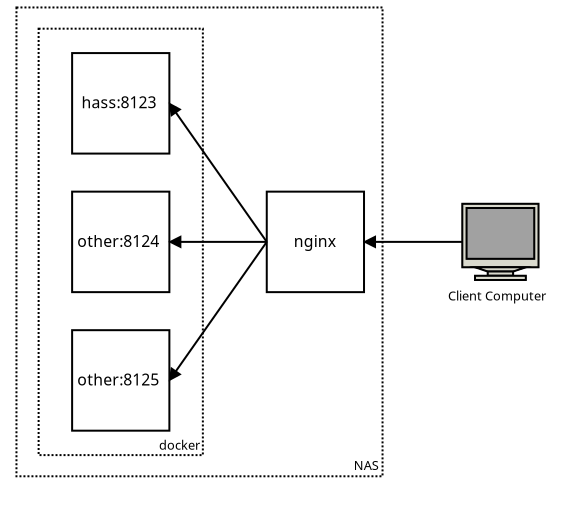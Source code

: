 <?xml version="1.0" encoding="UTF-8"?>
<dia:diagram xmlns:dia="http://www.lysator.liu.se/~alla/dia/">
  <dia:layer name="Background" visible="true" connectable="true" active="true">
    <dia:object type="Standard - Box" version="0" id="O0">
      <dia:attribute name="obj_pos">
        <dia:point val="-12.984,-14.632"/>
      </dia:attribute>
      <dia:attribute name="obj_bb">
        <dia:rectangle val="-12.984,-14.632;15.335,10.541"/>
      </dia:attribute>
      <dia:attribute name="elem_corner">
        <dia:point val="-12.984,-14.632"/>
      </dia:attribute>
      <dia:attribute name="elem_width">
        <dia:real val="28.32"/>
      </dia:attribute>
      <dia:attribute name="elem_height">
        <dia:real val="25.173"/>
      </dia:attribute>
      <dia:attribute name="border_width">
        <dia:real val="1.175e-38"/>
      </dia:attribute>
      <dia:attribute name="border_color">
        <dia:color val="#00000000"/>
      </dia:attribute>
      <dia:attribute name="show_background">
        <dia:boolean val="true"/>
      </dia:attribute>
    </dia:object>
    <dia:group>
      <dia:attribute name="meta">
        <dia:composite type="dict"/>
      </dia:attribute>
      <dia:attribute name="matrix"/>
      <dia:object type="Standard - Box" version="0" id="O1">
        <dia:attribute name="obj_pos">
          <dia:point val="-12.211,-14.309"/>
        </dia:attribute>
        <dia:attribute name="obj_bb">
          <dia:rectangle val="-12.261,-14.359;6.143,9.183"/>
        </dia:attribute>
        <dia:attribute name="elem_corner">
          <dia:point val="-12.211,-14.309"/>
        </dia:attribute>
        <dia:attribute name="elem_width">
          <dia:real val="18.304"/>
        </dia:attribute>
        <dia:attribute name="elem_height">
          <dia:real val="23.441"/>
        </dia:attribute>
        <dia:attribute name="show_background">
          <dia:boolean val="true"/>
        </dia:attribute>
        <dia:attribute name="line_style">
          <dia:enum val="4"/>
        </dia:attribute>
      </dia:object>
      <dia:group>
        <dia:attribute name="meta">
          <dia:composite type="dict"/>
        </dia:attribute>
        <dia:attribute name="matrix"/>
        <dia:object type="Standard - Box" version="0" id="O2">
          <dia:attribute name="obj_pos">
            <dia:point val="-11.103,-13.248"/>
          </dia:attribute>
          <dia:attribute name="obj_bb">
            <dia:rectangle val="-11.153,-13.298;-2.841,8.123"/>
          </dia:attribute>
          <dia:attribute name="elem_corner">
            <dia:point val="-11.103,-13.248"/>
          </dia:attribute>
          <dia:attribute name="elem_width">
            <dia:real val="8.212"/>
          </dia:attribute>
          <dia:attribute name="elem_height">
            <dia:real val="21.321"/>
          </dia:attribute>
          <dia:attribute name="show_background">
            <dia:boolean val="true"/>
          </dia:attribute>
          <dia:attribute name="line_style">
            <dia:enum val="4"/>
          </dia:attribute>
        </dia:object>
        <dia:group>
          <dia:attribute name="meta">
            <dia:composite type="dict"/>
          </dia:attribute>
          <dia:attribute name="matrix"/>
          <dia:object type="Geometric - Perfect Square" version="1" id="O3">
            <dia:attribute name="obj_pos">
              <dia:point val="0.304,-5.1"/>
            </dia:attribute>
            <dia:attribute name="obj_bb">
              <dia:rectangle val="0.204,-5.2;5.267,0.025"/>
            </dia:attribute>
            <dia:attribute name="meta">
              <dia:composite type="dict"/>
            </dia:attribute>
            <dia:attribute name="elem_corner">
              <dia:point val="0.304,-5.1"/>
            </dia:attribute>
            <dia:attribute name="elem_width">
              <dia:real val="4.863"/>
            </dia:attribute>
            <dia:attribute name="elem_height">
              <dia:real val="5.025"/>
            </dia:attribute>
            <dia:attribute name="line_width">
              <dia:real val="0.1"/>
            </dia:attribute>
            <dia:attribute name="line_colour">
              <dia:color val="#000000ff"/>
            </dia:attribute>
            <dia:attribute name="fill_colour">
              <dia:color val="#ffffffff"/>
            </dia:attribute>
            <dia:attribute name="show_background">
              <dia:boolean val="true"/>
            </dia:attribute>
            <dia:attribute name="line_style">
              <dia:enum val="0"/>
              <dia:real val="1"/>
            </dia:attribute>
            <dia:attribute name="flip_horizontal">
              <dia:boolean val="false"/>
            </dia:attribute>
            <dia:attribute name="flip_vertical">
              <dia:boolean val="false"/>
            </dia:attribute>
            <dia:attribute name="subscale">
              <dia:real val="1"/>
            </dia:attribute>
          </dia:object>
          <dia:object type="Standard - Text" version="1" id="O4">
            <dia:attribute name="obj_pos">
              <dia:point val="1.654,-2.337"/>
            </dia:attribute>
            <dia:attribute name="obj_bb">
              <dia:rectangle val="1.654,-2.984;3.817,-2.192"/>
            </dia:attribute>
            <dia:attribute name="text">
              <dia:composite type="text">
                <dia:attribute name="string">
                  <dia:string>#nginx#</dia:string>
                </dia:attribute>
                <dia:attribute name="font">
                  <dia:font family="Anonymous Pro" style="0" name="Courier"/>
                </dia:attribute>
                <dia:attribute name="height">
                  <dia:real val="0.988"/>
                </dia:attribute>
                <dia:attribute name="pos">
                  <dia:point val="1.654,-2.337"/>
                </dia:attribute>
                <dia:attribute name="color">
                  <dia:color val="#000000ff"/>
                </dia:attribute>
                <dia:attribute name="alignment">
                  <dia:enum val="0"/>
                </dia:attribute>
              </dia:composite>
            </dia:attribute>
            <dia:attribute name="valign">
              <dia:enum val="3"/>
            </dia:attribute>
          </dia:object>
        </dia:group>
        <dia:group>
          <dia:attribute name="meta">
            <dia:composite type="dict"/>
          </dia:attribute>
          <dia:attribute name="matrix"/>
          <dia:object type="Standard - Text" version="1" id="O5">
            <dia:attribute name="obj_pos">
              <dia:point val="-6.988,-5.831"/>
            </dia:attribute>
            <dia:attribute name="obj_bb">
              <dia:rectangle val="-6.988,-6.426;-6.988,-5.678"/>
            </dia:attribute>
            <dia:attribute name="text">
              <dia:composite type="text">
                <dia:attribute name="string">
                  <dia:string>##</dia:string>
                </dia:attribute>
                <dia:attribute name="font">
                  <dia:font family="sans" style="0" name="Helvetica"/>
                </dia:attribute>
                <dia:attribute name="height">
                  <dia:real val="0.8"/>
                </dia:attribute>
                <dia:attribute name="pos">
                  <dia:point val="-6.988,-5.831"/>
                </dia:attribute>
                <dia:attribute name="color">
                  <dia:color val="#000000ff"/>
                </dia:attribute>
                <dia:attribute name="alignment">
                  <dia:enum val="0"/>
                </dia:attribute>
              </dia:composite>
            </dia:attribute>
            <dia:attribute name="valign">
              <dia:enum val="3"/>
            </dia:attribute>
          </dia:object>
          <dia:object type="Standard - Text" version="1" id="O6">
            <dia:attribute name="obj_pos">
              <dia:point val="-6.997,1.097"/>
            </dia:attribute>
            <dia:attribute name="obj_bb">
              <dia:rectangle val="-6.997,0.502;-6.997,1.25"/>
            </dia:attribute>
            <dia:attribute name="text">
              <dia:composite type="text">
                <dia:attribute name="string">
                  <dia:string>##</dia:string>
                </dia:attribute>
                <dia:attribute name="font">
                  <dia:font family="sans" style="0" name="Helvetica"/>
                </dia:attribute>
                <dia:attribute name="height">
                  <dia:real val="0.8"/>
                </dia:attribute>
                <dia:attribute name="pos">
                  <dia:point val="-6.997,1.097"/>
                </dia:attribute>
                <dia:attribute name="color">
                  <dia:color val="#000000ff"/>
                </dia:attribute>
                <dia:attribute name="alignment">
                  <dia:enum val="0"/>
                </dia:attribute>
              </dia:composite>
            </dia:attribute>
            <dia:attribute name="valign">
              <dia:enum val="3"/>
            </dia:attribute>
          </dia:object>
          <dia:group>
            <dia:attribute name="meta">
              <dia:composite type="dict"/>
            </dia:attribute>
            <dia:attribute name="matrix"/>
            <dia:object type="Geometric - Perfect Square" version="1" id="O7">
              <dia:attribute name="obj_pos">
                <dia:point val="-9.428,1.827"/>
              </dia:attribute>
              <dia:attribute name="obj_bb">
                <dia:rectangle val="-9.528,1.727;-4.465,6.952"/>
              </dia:attribute>
              <dia:attribute name="meta">
                <dia:composite type="dict"/>
              </dia:attribute>
              <dia:attribute name="elem_corner">
                <dia:point val="-9.428,1.827"/>
              </dia:attribute>
              <dia:attribute name="elem_width">
                <dia:real val="4.863"/>
              </dia:attribute>
              <dia:attribute name="elem_height">
                <dia:real val="5.025"/>
              </dia:attribute>
              <dia:attribute name="line_width">
                <dia:real val="0.1"/>
              </dia:attribute>
              <dia:attribute name="line_colour">
                <dia:color val="#000000ff"/>
              </dia:attribute>
              <dia:attribute name="fill_colour">
                <dia:color val="#ffffffff"/>
              </dia:attribute>
              <dia:attribute name="show_background">
                <dia:boolean val="true"/>
              </dia:attribute>
              <dia:attribute name="line_style">
                <dia:enum val="0"/>
                <dia:real val="1"/>
              </dia:attribute>
              <dia:attribute name="flip_horizontal">
                <dia:boolean val="false"/>
              </dia:attribute>
              <dia:attribute name="flip_vertical">
                <dia:boolean val="false"/>
              </dia:attribute>
              <dia:attribute name="subscale">
                <dia:real val="1"/>
              </dia:attribute>
            </dia:object>
            <dia:object type="Standard - Text" version="1" id="O8">
              <dia:attribute name="obj_pos">
                <dia:point val="-9.169,4.591"/>
              </dia:attribute>
              <dia:attribute name="obj_bb">
                <dia:rectangle val="-9.169,3.944;-4.844,4.736"/>
              </dia:attribute>
              <dia:attribute name="text">
                <dia:composite type="text">
                  <dia:attribute name="string">
                    <dia:string>#other:8125#</dia:string>
                  </dia:attribute>
                  <dia:attribute name="font">
                    <dia:font family="Anonymous Pro" style="0" name="Courier"/>
                  </dia:attribute>
                  <dia:attribute name="height">
                    <dia:real val="0.988"/>
                  </dia:attribute>
                  <dia:attribute name="pos">
                    <dia:point val="-9.169,4.591"/>
                  </dia:attribute>
                  <dia:attribute name="color">
                    <dia:color val="#000000ff"/>
                  </dia:attribute>
                  <dia:attribute name="alignment">
                    <dia:enum val="0"/>
                  </dia:attribute>
                </dia:composite>
              </dia:attribute>
              <dia:attribute name="valign">
                <dia:enum val="3"/>
              </dia:attribute>
            </dia:object>
          </dia:group>
          <dia:group>
            <dia:attribute name="meta">
              <dia:composite type="dict"/>
            </dia:attribute>
            <dia:attribute name="matrix"/>
            <dia:object type="Geometric - Perfect Square" version="1" id="O9">
              <dia:attribute name="obj_pos">
                <dia:point val="-9.428,-5.1"/>
              </dia:attribute>
              <dia:attribute name="obj_bb">
                <dia:rectangle val="-9.528,-5.2;-4.465,0.025"/>
              </dia:attribute>
              <dia:attribute name="meta">
                <dia:composite type="dict"/>
              </dia:attribute>
              <dia:attribute name="elem_corner">
                <dia:point val="-9.428,-5.1"/>
              </dia:attribute>
              <dia:attribute name="elem_width">
                <dia:real val="4.863"/>
              </dia:attribute>
              <dia:attribute name="elem_height">
                <dia:real val="5.025"/>
              </dia:attribute>
              <dia:attribute name="line_width">
                <dia:real val="0.1"/>
              </dia:attribute>
              <dia:attribute name="line_colour">
                <dia:color val="#000000ff"/>
              </dia:attribute>
              <dia:attribute name="fill_colour">
                <dia:color val="#ffffffff"/>
              </dia:attribute>
              <dia:attribute name="show_background">
                <dia:boolean val="true"/>
              </dia:attribute>
              <dia:attribute name="line_style">
                <dia:enum val="0"/>
                <dia:real val="1"/>
              </dia:attribute>
              <dia:attribute name="flip_horizontal">
                <dia:boolean val="false"/>
              </dia:attribute>
              <dia:attribute name="flip_vertical">
                <dia:boolean val="false"/>
              </dia:attribute>
              <dia:attribute name="subscale">
                <dia:real val="1"/>
              </dia:attribute>
            </dia:object>
            <dia:object type="Standard - Text" version="1" id="O10">
              <dia:attribute name="obj_pos">
                <dia:point val="-9.169,-2.337"/>
              </dia:attribute>
              <dia:attribute name="obj_bb">
                <dia:rectangle val="-9.169,-2.984;-4.844,-2.192"/>
              </dia:attribute>
              <dia:attribute name="text">
                <dia:composite type="text">
                  <dia:attribute name="string">
                    <dia:string>#other:8124#</dia:string>
                  </dia:attribute>
                  <dia:attribute name="font">
                    <dia:font family="Anonymous Pro" style="0" name="Courier"/>
                  </dia:attribute>
                  <dia:attribute name="height">
                    <dia:real val="0.988"/>
                  </dia:attribute>
                  <dia:attribute name="pos">
                    <dia:point val="-9.169,-2.337"/>
                  </dia:attribute>
                  <dia:attribute name="color">
                    <dia:color val="#000000ff"/>
                  </dia:attribute>
                  <dia:attribute name="alignment">
                    <dia:enum val="0"/>
                  </dia:attribute>
                </dia:composite>
              </dia:attribute>
              <dia:attribute name="valign">
                <dia:enum val="3"/>
              </dia:attribute>
            </dia:object>
          </dia:group>
          <dia:group>
            <dia:attribute name="meta">
              <dia:composite type="dict"/>
            </dia:attribute>
            <dia:attribute name="matrix"/>
            <dia:object type="Geometric - Perfect Square" version="1" id="O11">
              <dia:attribute name="obj_pos">
                <dia:point val="-9.428,-12.028"/>
              </dia:attribute>
              <dia:attribute name="obj_bb">
                <dia:rectangle val="-9.528,-12.128;-4.465,-6.903"/>
              </dia:attribute>
              <dia:attribute name="meta">
                <dia:composite type="dict"/>
              </dia:attribute>
              <dia:attribute name="elem_corner">
                <dia:point val="-9.428,-12.028"/>
              </dia:attribute>
              <dia:attribute name="elem_width">
                <dia:real val="4.863"/>
              </dia:attribute>
              <dia:attribute name="elem_height">
                <dia:real val="5.025"/>
              </dia:attribute>
              <dia:attribute name="line_width">
                <dia:real val="0.1"/>
              </dia:attribute>
              <dia:attribute name="line_colour">
                <dia:color val="#000000ff"/>
              </dia:attribute>
              <dia:attribute name="fill_colour">
                <dia:color val="#ffffffff"/>
              </dia:attribute>
              <dia:attribute name="show_background">
                <dia:boolean val="true"/>
              </dia:attribute>
              <dia:attribute name="line_style">
                <dia:enum val="0"/>
                <dia:real val="1"/>
              </dia:attribute>
              <dia:attribute name="flip_horizontal">
                <dia:boolean val="false"/>
              </dia:attribute>
              <dia:attribute name="flip_vertical">
                <dia:boolean val="false"/>
              </dia:attribute>
              <dia:attribute name="subscale">
                <dia:real val="1"/>
              </dia:attribute>
            </dia:object>
            <dia:object type="Standard - Text" version="1" id="O12">
              <dia:attribute name="obj_pos">
                <dia:point val="-8.953,-9.264"/>
              </dia:attribute>
              <dia:attribute name="obj_bb">
                <dia:rectangle val="-8.953,-9.912;-5.061,-9.119"/>
              </dia:attribute>
              <dia:attribute name="text">
                <dia:composite type="text">
                  <dia:attribute name="string">
                    <dia:string>#hass:8123#</dia:string>
                  </dia:attribute>
                  <dia:attribute name="font">
                    <dia:font family="Anonymous Pro" style="0" name="Courier"/>
                  </dia:attribute>
                  <dia:attribute name="height">
                    <dia:real val="0.988"/>
                  </dia:attribute>
                  <dia:attribute name="pos">
                    <dia:point val="-8.953,-9.264"/>
                  </dia:attribute>
                  <dia:attribute name="color">
                    <dia:color val="#000000ff"/>
                  </dia:attribute>
                  <dia:attribute name="alignment">
                    <dia:enum val="0"/>
                  </dia:attribute>
                </dia:composite>
              </dia:attribute>
              <dia:attribute name="valign">
                <dia:enum val="3"/>
              </dia:attribute>
            </dia:object>
          </dia:group>
        </dia:group>
        <dia:object type="Standard - Line" version="0" id="O13">
          <dia:attribute name="obj_pos">
            <dia:point val="0.304,-2.588"/>
          </dia:attribute>
          <dia:attribute name="obj_bb">
            <dia:rectangle val="-4.635,-9.585;0.374,-2.518"/>
          </dia:attribute>
          <dia:attribute name="conn_endpoints">
            <dia:point val="0.304,-2.588"/>
            <dia:point val="-4.565,-9.516"/>
          </dia:attribute>
          <dia:attribute name="numcp">
            <dia:int val="1"/>
          </dia:attribute>
          <dia:attribute name="end_arrow">
            <dia:enum val="3"/>
          </dia:attribute>
          <dia:attribute name="end_arrow_length">
            <dia:real val="0.5"/>
          </dia:attribute>
          <dia:attribute name="end_arrow_width">
            <dia:real val="0.5"/>
          </dia:attribute>
        </dia:object>
        <dia:object type="Standard - Line" version="0" id="O14">
          <dia:attribute name="obj_pos">
            <dia:point val="0.304,-2.588"/>
          </dia:attribute>
          <dia:attribute name="obj_bb">
            <dia:rectangle val="-4.627,-2.919;0.354,-2.257"/>
          </dia:attribute>
          <dia:attribute name="conn_endpoints">
            <dia:point val="0.304,-2.588"/>
            <dia:point val="-4.565,-2.588"/>
          </dia:attribute>
          <dia:attribute name="numcp">
            <dia:int val="1"/>
          </dia:attribute>
          <dia:attribute name="end_arrow">
            <dia:enum val="3"/>
          </dia:attribute>
          <dia:attribute name="end_arrow_length">
            <dia:real val="0.5"/>
          </dia:attribute>
          <dia:attribute name="end_arrow_width">
            <dia:real val="0.5"/>
          </dia:attribute>
        </dia:object>
        <dia:object type="Standard - Line" version="0" id="O15">
          <dia:attribute name="obj_pos">
            <dia:point val="0.304,-2.588"/>
          </dia:attribute>
          <dia:attribute name="obj_bb">
            <dia:rectangle val="-4.635,-2.658;0.374,4.41"/>
          </dia:attribute>
          <dia:attribute name="conn_endpoints">
            <dia:point val="0.304,-2.588"/>
            <dia:point val="-4.565,4.34"/>
          </dia:attribute>
          <dia:attribute name="numcp">
            <dia:int val="1"/>
          </dia:attribute>
          <dia:attribute name="end_arrow">
            <dia:enum val="3"/>
          </dia:attribute>
          <dia:attribute name="end_arrow_length">
            <dia:real val="0.5"/>
          </dia:attribute>
          <dia:attribute name="end_arrow_width">
            <dia:real val="0.5"/>
          </dia:attribute>
        </dia:object>
        <dia:object type="Standard - Text" version="1" id="O16">
          <dia:attribute name="obj_pos">
            <dia:point val="-5.088,7.803"/>
          </dia:attribute>
          <dia:attribute name="obj_bb">
            <dia:rectangle val="-5.088,7.278;-2.988,7.92"/>
          </dia:attribute>
          <dia:attribute name="text">
            <dia:composite type="text">
              <dia:attribute name="string">
                <dia:string>#docker#</dia:string>
              </dia:attribute>
              <dia:attribute name="font">
                <dia:font family="Anonymous Pro" style="0" name="Courier"/>
              </dia:attribute>
              <dia:attribute name="height">
                <dia:real val="0.8"/>
              </dia:attribute>
              <dia:attribute name="pos">
                <dia:point val="-5.088,7.803"/>
              </dia:attribute>
              <dia:attribute name="color">
                <dia:color val="#000000ff"/>
              </dia:attribute>
              <dia:attribute name="alignment">
                <dia:enum val="0"/>
              </dia:attribute>
            </dia:composite>
          </dia:attribute>
          <dia:attribute name="valign">
            <dia:enum val="3"/>
          </dia:attribute>
        </dia:object>
      </dia:group>
      <dia:object type="Standard - Text" version="1" id="O17">
        <dia:attribute name="obj_pos">
          <dia:point val="4.652,8.824"/>
        </dia:attribute>
        <dia:attribute name="obj_bb">
          <dia:rectangle val="4.652,8.299;5.702,8.942"/>
        </dia:attribute>
        <dia:attribute name="text">
          <dia:composite type="text">
            <dia:attribute name="string">
              <dia:string>#NAS#</dia:string>
            </dia:attribute>
            <dia:attribute name="font">
              <dia:font family="Anonymous Pro" style="0" name="Courier"/>
            </dia:attribute>
            <dia:attribute name="height">
              <dia:real val="0.8"/>
            </dia:attribute>
            <dia:attribute name="pos">
              <dia:point val="4.652,8.824"/>
            </dia:attribute>
            <dia:attribute name="color">
              <dia:color val="#000000ff"/>
            </dia:attribute>
            <dia:attribute name="alignment">
              <dia:enum val="0"/>
            </dia:attribute>
          </dia:composite>
        </dia:attribute>
        <dia:attribute name="valign">
          <dia:enum val="3"/>
        </dia:attribute>
        <dia:connections>
          <dia:connection handle="0" to="O18" connection="0"/>
        </dia:connections>
      </dia:object>
      <dia:object type="Network - A Workstation Monitor" version="1" id="O18">
        <dia:attribute name="obj_pos">
          <dia:point val="10.082,-4.493"/>
        </dia:attribute>
        <dia:attribute name="obj_bb">
          <dia:rectangle val="9.982,-4.593;13.993,-0.583"/>
        </dia:attribute>
        <dia:attribute name="meta">
          <dia:composite type="dict"/>
        </dia:attribute>
        <dia:attribute name="elem_corner">
          <dia:point val="10.082,-4.493"/>
        </dia:attribute>
        <dia:attribute name="elem_width">
          <dia:real val="3.81"/>
        </dia:attribute>
        <dia:attribute name="elem_height">
          <dia:real val="3.81"/>
        </dia:attribute>
        <dia:attribute name="line_width">
          <dia:real val="0.1"/>
        </dia:attribute>
        <dia:attribute name="line_colour">
          <dia:color val="#000000ff"/>
        </dia:attribute>
        <dia:attribute name="fill_colour">
          <dia:color val="#969696ff"/>
        </dia:attribute>
        <dia:attribute name="show_background">
          <dia:boolean val="true"/>
        </dia:attribute>
        <dia:attribute name="line_style">
          <dia:enum val="0"/>
          <dia:real val="1"/>
        </dia:attribute>
        <dia:attribute name="flip_horizontal">
          <dia:boolean val="false"/>
        </dia:attribute>
        <dia:attribute name="flip_vertical">
          <dia:boolean val="false"/>
        </dia:attribute>
        <dia:attribute name="subscale">
          <dia:real val="3.488"/>
        </dia:attribute>
      </dia:object>
      <dia:object type="Standard - Line" version="0" id="O19">
        <dia:attribute name="obj_pos">
          <dia:point val="10.082,-2.588"/>
        </dia:attribute>
        <dia:attribute name="obj_bb">
          <dia:rectangle val="5.105,-2.919;10.133,-2.257"/>
        </dia:attribute>
        <dia:attribute name="conn_endpoints">
          <dia:point val="10.082,-2.588"/>
          <dia:point val="5.167,-2.588"/>
        </dia:attribute>
        <dia:attribute name="numcp">
          <dia:int val="1"/>
        </dia:attribute>
        <dia:attribute name="end_arrow">
          <dia:enum val="3"/>
        </dia:attribute>
        <dia:attribute name="end_arrow_length">
          <dia:real val="0.5"/>
        </dia:attribute>
        <dia:attribute name="end_arrow_width">
          <dia:real val="0.5"/>
        </dia:attribute>
      </dia:object>
      <dia:object type="Standard - Text" version="1" id="O20">
        <dia:attribute name="obj_pos">
          <dia:point val="9.363,0.337"/>
        </dia:attribute>
        <dia:attribute name="obj_bb">
          <dia:rectangle val="9.363,-0.188;14.613,0.455"/>
        </dia:attribute>
        <dia:attribute name="text">
          <dia:composite type="text">
            <dia:attribute name="string">
              <dia:string>#Client Computer#</dia:string>
            </dia:attribute>
            <dia:attribute name="font">
              <dia:font family="Anonymous Pro" style="0" name="Courier"/>
            </dia:attribute>
            <dia:attribute name="height">
              <dia:real val="0.8"/>
            </dia:attribute>
            <dia:attribute name="pos">
              <dia:point val="9.363,0.337"/>
            </dia:attribute>
            <dia:attribute name="color">
              <dia:color val="#000000ff"/>
            </dia:attribute>
            <dia:attribute name="alignment">
              <dia:enum val="0"/>
            </dia:attribute>
          </dia:composite>
        </dia:attribute>
        <dia:attribute name="valign">
          <dia:enum val="3"/>
        </dia:attribute>
      </dia:object>
      <dia:object type="Standard - Text" version="1" id="O21">
        <dia:attribute name="obj_pos">
          <dia:point val="8.376,10.115"/>
        </dia:attribute>
        <dia:attribute name="obj_bb">
          <dia:rectangle val="8.376,9.52;8.376,10.268"/>
        </dia:attribute>
        <dia:attribute name="text">
          <dia:composite type="text">
            <dia:attribute name="string">
              <dia:string>##</dia:string>
            </dia:attribute>
            <dia:attribute name="font">
              <dia:font family="sans" style="0" name="Helvetica"/>
            </dia:attribute>
            <dia:attribute name="height">
              <dia:real val="0.8"/>
            </dia:attribute>
            <dia:attribute name="pos">
              <dia:point val="8.376,10.115"/>
            </dia:attribute>
            <dia:attribute name="color">
              <dia:color val="#000000ff"/>
            </dia:attribute>
            <dia:attribute name="alignment">
              <dia:enum val="0"/>
            </dia:attribute>
          </dia:composite>
        </dia:attribute>
        <dia:attribute name="valign">
          <dia:enum val="3"/>
        </dia:attribute>
      </dia:object>
    </dia:group>
  </dia:layer>
</dia:diagram>
